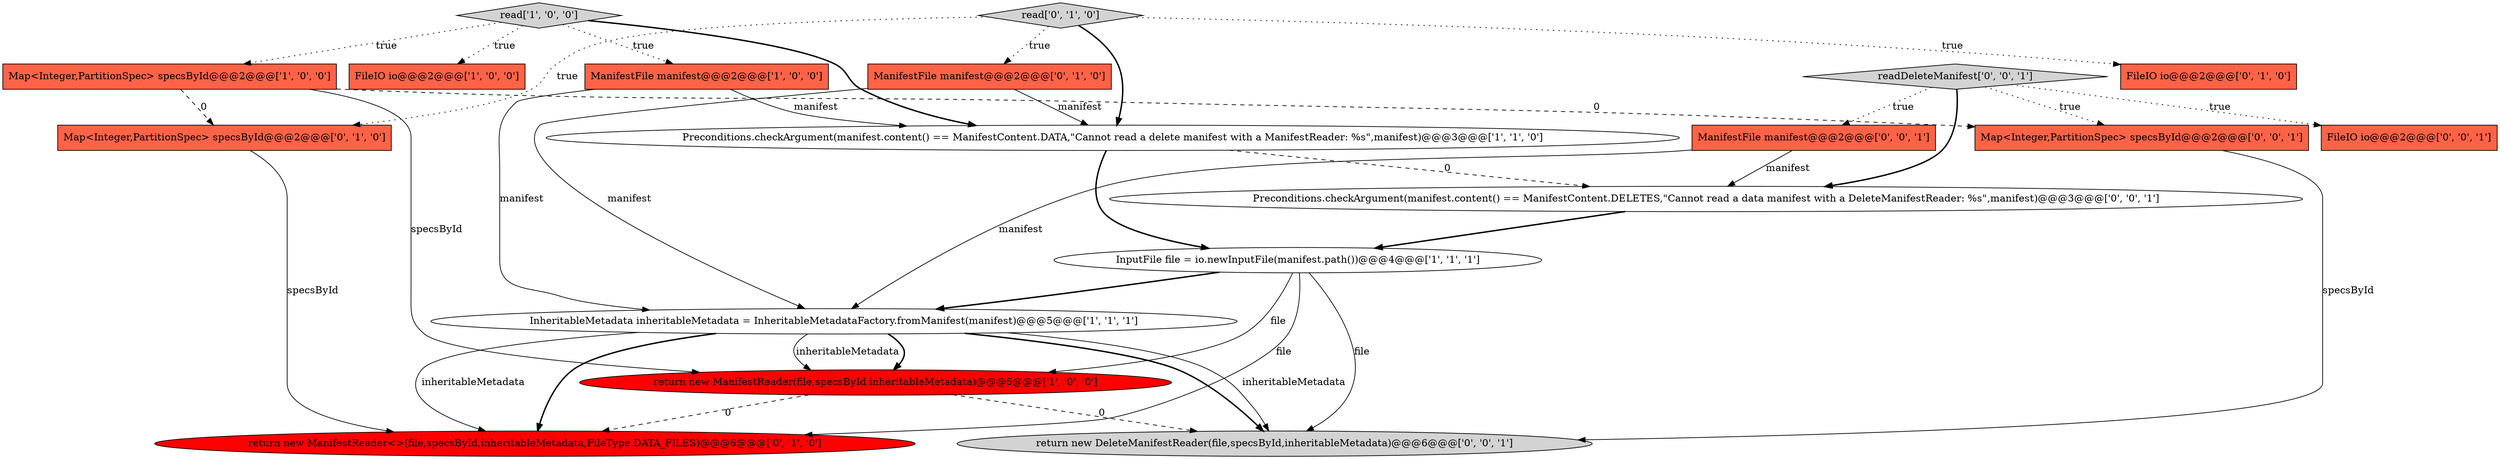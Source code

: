 digraph {
2 [style = filled, label = "Preconditions.checkArgument(manifest.content() == ManifestContent.DATA,\"Cannot read a delete manifest with a ManifestReader: %s\",manifest)@@@3@@@['1', '1', '0']", fillcolor = white, shape = ellipse image = "AAA0AAABBB1BBB"];
6 [style = filled, label = "ManifestFile manifest@@@2@@@['1', '0', '0']", fillcolor = tomato, shape = box image = "AAA0AAABBB1BBB"];
17 [style = filled, label = "readDeleteManifest['0', '0', '1']", fillcolor = lightgray, shape = diamond image = "AAA0AAABBB3BBB"];
5 [style = filled, label = "return new ManifestReader(file,specsById,inheritableMetadata)@@@6@@@['1', '0', '0']", fillcolor = red, shape = ellipse image = "AAA1AAABBB1BBB"];
8 [style = filled, label = "return new ManifestReader<>(file,specsById,inheritableMetadata,FileType.DATA_FILES)@@@6@@@['0', '1', '0']", fillcolor = red, shape = ellipse image = "AAA1AAABBB2BBB"];
4 [style = filled, label = "InputFile file = io.newInputFile(manifest.path())@@@4@@@['1', '1', '1']", fillcolor = white, shape = ellipse image = "AAA0AAABBB1BBB"];
10 [style = filled, label = "FileIO io@@@2@@@['0', '1', '0']", fillcolor = tomato, shape = box image = "AAA0AAABBB2BBB"];
13 [style = filled, label = "FileIO io@@@2@@@['0', '0', '1']", fillcolor = tomato, shape = box image = "AAA0AAABBB3BBB"];
3 [style = filled, label = "FileIO io@@@2@@@['1', '0', '0']", fillcolor = tomato, shape = box image = "AAA0AAABBB1BBB"];
7 [style = filled, label = "Map<Integer,PartitionSpec> specsById@@@2@@@['1', '0', '0']", fillcolor = tomato, shape = box image = "AAA1AAABBB1BBB"];
12 [style = filled, label = "Map<Integer,PartitionSpec> specsById@@@2@@@['0', '1', '0']", fillcolor = tomato, shape = box image = "AAA1AAABBB2BBB"];
9 [style = filled, label = "read['0', '1', '0']", fillcolor = lightgray, shape = diamond image = "AAA0AAABBB2BBB"];
14 [style = filled, label = "ManifestFile manifest@@@2@@@['0', '0', '1']", fillcolor = tomato, shape = box image = "AAA0AAABBB3BBB"];
15 [style = filled, label = "Preconditions.checkArgument(manifest.content() == ManifestContent.DELETES,\"Cannot read a data manifest with a DeleteManifestReader: %s\",manifest)@@@3@@@['0', '0', '1']", fillcolor = white, shape = ellipse image = "AAA0AAABBB3BBB"];
11 [style = filled, label = "ManifestFile manifest@@@2@@@['0', '1', '0']", fillcolor = tomato, shape = box image = "AAA0AAABBB2BBB"];
16 [style = filled, label = "return new DeleteManifestReader(file,specsById,inheritableMetadata)@@@6@@@['0', '0', '1']", fillcolor = lightgray, shape = ellipse image = "AAA0AAABBB3BBB"];
18 [style = filled, label = "Map<Integer,PartitionSpec> specsById@@@2@@@['0', '0', '1']", fillcolor = tomato, shape = box image = "AAA0AAABBB3BBB"];
0 [style = filled, label = "read['1', '0', '0']", fillcolor = lightgray, shape = diamond image = "AAA0AAABBB1BBB"];
1 [style = filled, label = "InheritableMetadata inheritableMetadata = InheritableMetadataFactory.fromManifest(manifest)@@@5@@@['1', '1', '1']", fillcolor = white, shape = ellipse image = "AAA0AAABBB1BBB"];
1->5 [style = bold, label=""];
9->12 [style = dotted, label="true"];
1->8 [style = solid, label="inheritableMetadata"];
1->8 [style = bold, label=""];
4->8 [style = solid, label="file"];
7->18 [style = dashed, label="0"];
17->18 [style = dotted, label="true"];
4->16 [style = solid, label="file"];
9->2 [style = bold, label=""];
6->2 [style = solid, label="manifest"];
9->11 [style = dotted, label="true"];
0->2 [style = bold, label=""];
17->14 [style = dotted, label="true"];
4->5 [style = solid, label="file"];
1->5 [style = solid, label="inheritableMetadata"];
14->1 [style = solid, label="manifest"];
0->6 [style = dotted, label="true"];
2->4 [style = bold, label=""];
6->1 [style = solid, label="manifest"];
18->16 [style = solid, label="specsById"];
2->15 [style = dashed, label="0"];
5->16 [style = dashed, label="0"];
1->16 [style = bold, label=""];
15->4 [style = bold, label=""];
17->15 [style = bold, label=""];
7->12 [style = dashed, label="0"];
1->16 [style = solid, label="inheritableMetadata"];
5->8 [style = dashed, label="0"];
11->1 [style = solid, label="manifest"];
4->1 [style = bold, label=""];
0->3 [style = dotted, label="true"];
17->13 [style = dotted, label="true"];
9->10 [style = dotted, label="true"];
12->8 [style = solid, label="specsById"];
7->5 [style = solid, label="specsById"];
11->2 [style = solid, label="manifest"];
0->7 [style = dotted, label="true"];
14->15 [style = solid, label="manifest"];
}
